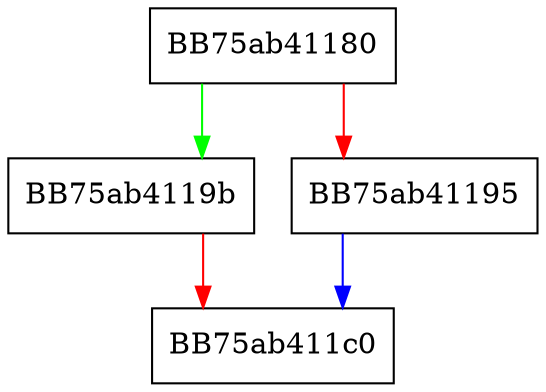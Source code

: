 digraph Read {
  node [shape="box"];
  graph [splines=ortho];
  BB75ab41180 -> BB75ab4119b [color="green"];
  BB75ab41180 -> BB75ab41195 [color="red"];
  BB75ab41195 -> BB75ab411c0 [color="blue"];
  BB75ab4119b -> BB75ab411c0 [color="red"];
}